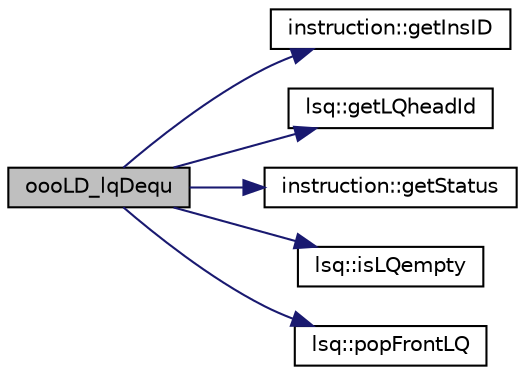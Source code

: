 digraph G
{
  edge [fontname="Helvetica",fontsize="10",labelfontname="Helvetica",labelfontsize="10"];
  node [fontname="Helvetica",fontsize="10",shape=record];
  rankdir=LR;
  Node1 [label="oooLD_lqDequ",height=0.2,width=0.4,color="black", fillcolor="grey75", style="filled" fontcolor="black"];
  Node1 -> Node2 [color="midnightblue",fontsize="10",style="solid",fontname="Helvetica"];
  Node2 [label="instruction::getInsID",height=0.2,width=0.4,color="black", fillcolor="white", style="filled",URL="$classinstruction.html#a0856c8a7411c298a51cd8d8d5e2f8b12"];
  Node1 -> Node3 [color="midnightblue",fontsize="10",style="solid",fontname="Helvetica"];
  Node3 [label="lsq::getLQheadId",height=0.2,width=0.4,color="black", fillcolor="white", style="filled",URL="$classlsq.html#a7ce41db29b4e1dedeb1ed4342f4cd8f8"];
  Node1 -> Node4 [color="midnightblue",fontsize="10",style="solid",fontname="Helvetica"];
  Node4 [label="instruction::getStatus",height=0.2,width=0.4,color="black", fillcolor="white", style="filled",URL="$classinstruction.html#ae93f7b1b0385897bb15fc795ee654c37"];
  Node1 -> Node5 [color="midnightblue",fontsize="10",style="solid",fontname="Helvetica"];
  Node5 [label="lsq::isLQempty",height=0.2,width=0.4,color="black", fillcolor="white", style="filled",URL="$classlsq.html#a4f8f0a8bc6315319a749384b78ccdfe7"];
  Node1 -> Node6 [color="midnightblue",fontsize="10",style="solid",fontname="Helvetica"];
  Node6 [label="lsq::popFrontLQ",height=0.2,width=0.4,color="black", fillcolor="white", style="filled",URL="$classlsq.html#a07cc87b52ca829c2c3cd3fe89eadec14"];
}
